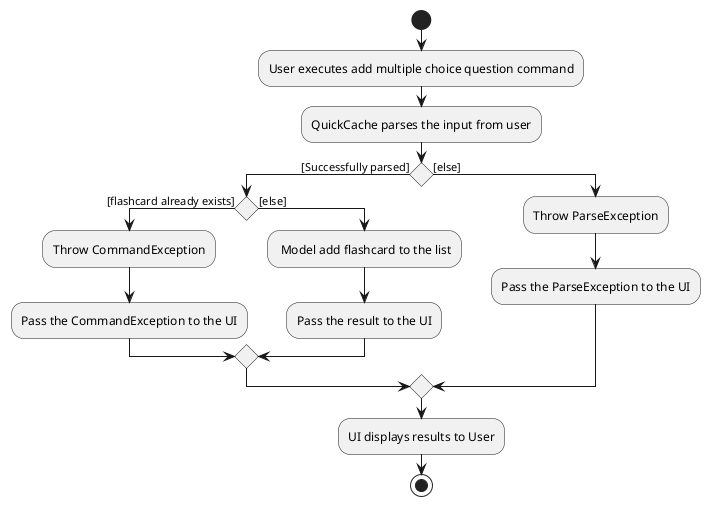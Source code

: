 @startuml
start
:User executes add multiple choice question command;
:QuickCache parses the input from user;

'Since the beta syntax does not support placing the condition outside the
'diamond we place it as the true branch instead.
if() then ([Successfully parsed])
    if () then ([flashcard already exists])
        :Throw CommandException;
        :Pass the CommandException to the UI;
    else ([else])
        : Model add flashcard to the list;
        :Pass the result to the UI;
    endif
else ([else])
    :Throw ParseException;
    :Pass the ParseException to the UI;
endif

:UI displays results to User;
stop
@enduml
